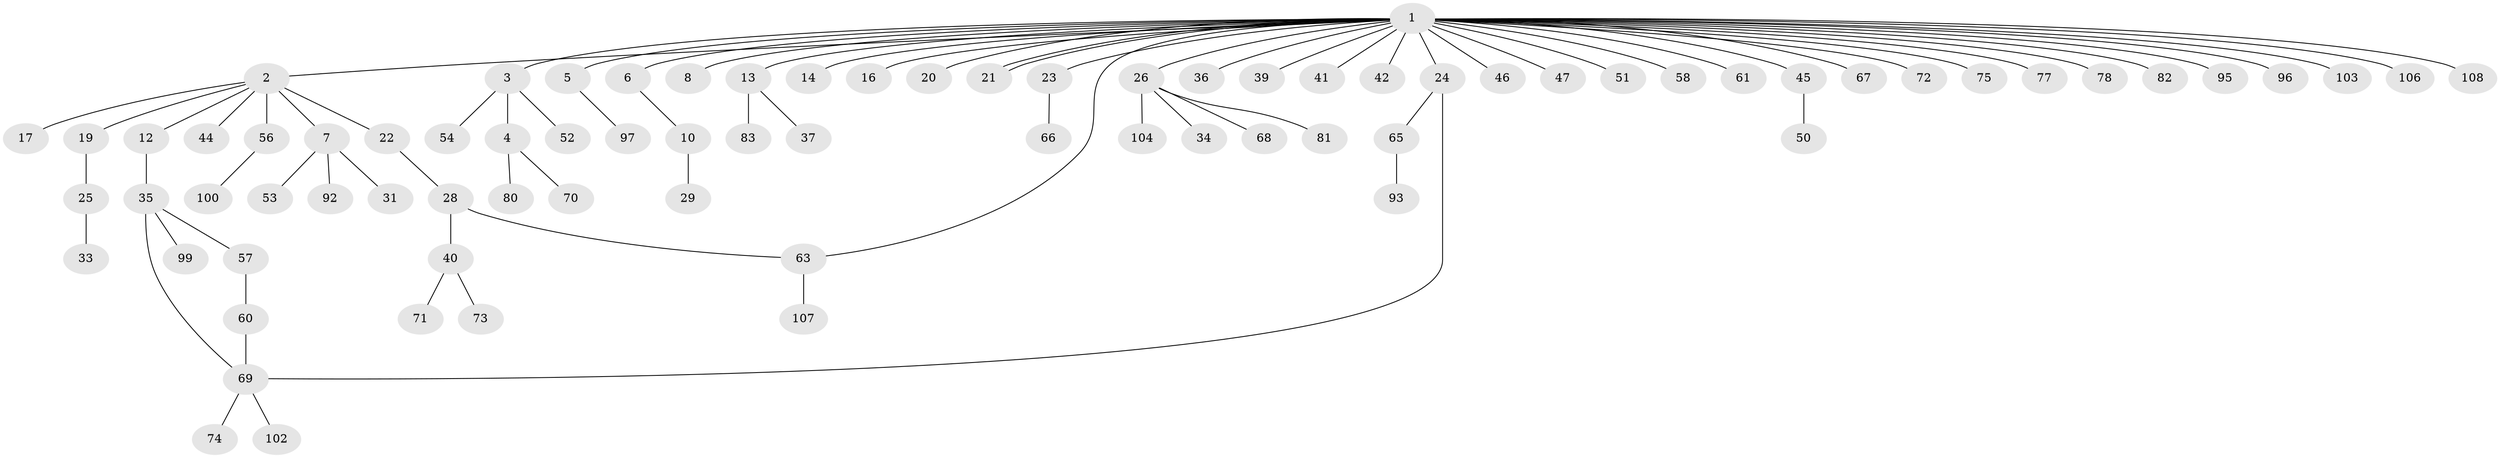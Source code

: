 // Generated by graph-tools (version 1.1) at 2025/23/03/03/25 07:23:52]
// undirected, 79 vertices, 82 edges
graph export_dot {
graph [start="1"]
  node [color=gray90,style=filled];
  1 [super="+11"];
  2 [super="+9"];
  3 [super="+15"];
  4 [super="+64"];
  5;
  6;
  7 [super="+88"];
  8;
  10 [super="+18"];
  12;
  13 [super="+59"];
  14;
  16 [super="+94"];
  17;
  19 [super="+98"];
  20;
  21 [super="+30"];
  22 [super="+27"];
  23 [super="+38"];
  24 [super="+49"];
  25;
  26 [super="+32"];
  28 [super="+79"];
  29 [super="+62"];
  31 [super="+105"];
  33 [super="+48"];
  34;
  35 [super="+55"];
  36;
  37;
  39;
  40 [super="+43"];
  41 [super="+87"];
  42;
  44;
  45 [super="+86"];
  46;
  47;
  50;
  51;
  52;
  53;
  54;
  56 [super="+91"];
  57;
  58;
  60 [super="+85"];
  61;
  63;
  65;
  66;
  67;
  68 [super="+84"];
  69 [super="+89"];
  70;
  71 [super="+101"];
  72;
  73 [super="+90"];
  74;
  75 [super="+76"];
  77;
  78;
  80;
  81;
  82;
  83;
  92;
  93;
  95;
  96;
  97;
  99;
  100;
  102;
  103;
  104;
  106;
  107;
  108;
  1 -- 2;
  1 -- 3;
  1 -- 5;
  1 -- 6;
  1 -- 8;
  1 -- 13;
  1 -- 14;
  1 -- 16;
  1 -- 20;
  1 -- 21;
  1 -- 21;
  1 -- 23;
  1 -- 24;
  1 -- 26;
  1 -- 36;
  1 -- 39;
  1 -- 41;
  1 -- 42;
  1 -- 46;
  1 -- 51;
  1 -- 58;
  1 -- 61;
  1 -- 63;
  1 -- 67;
  1 -- 72;
  1 -- 75;
  1 -- 77;
  1 -- 78;
  1 -- 82;
  1 -- 95;
  1 -- 96;
  1 -- 103;
  1 -- 106;
  1 -- 108;
  1 -- 45;
  1 -- 47;
  2 -- 7;
  2 -- 17;
  2 -- 22 [weight=2];
  2 -- 56;
  2 -- 19;
  2 -- 12;
  2 -- 44;
  3 -- 4;
  3 -- 52;
  3 -- 54;
  4 -- 80;
  4 -- 70;
  5 -- 97;
  6 -- 10;
  7 -- 31;
  7 -- 53;
  7 -- 92;
  10 -- 29;
  12 -- 35;
  13 -- 37;
  13 -- 83;
  19 -- 25;
  22 -- 28;
  23 -- 66;
  24 -- 65;
  24 -- 69;
  25 -- 33;
  26 -- 34;
  26 -- 68;
  26 -- 81;
  26 -- 104;
  28 -- 40;
  28 -- 63;
  35 -- 57;
  35 -- 69;
  35 -- 99;
  40 -- 71;
  40 -- 73;
  45 -- 50;
  56 -- 100;
  57 -- 60;
  60 -- 69;
  63 -- 107;
  65 -- 93;
  69 -- 74;
  69 -- 102;
}

